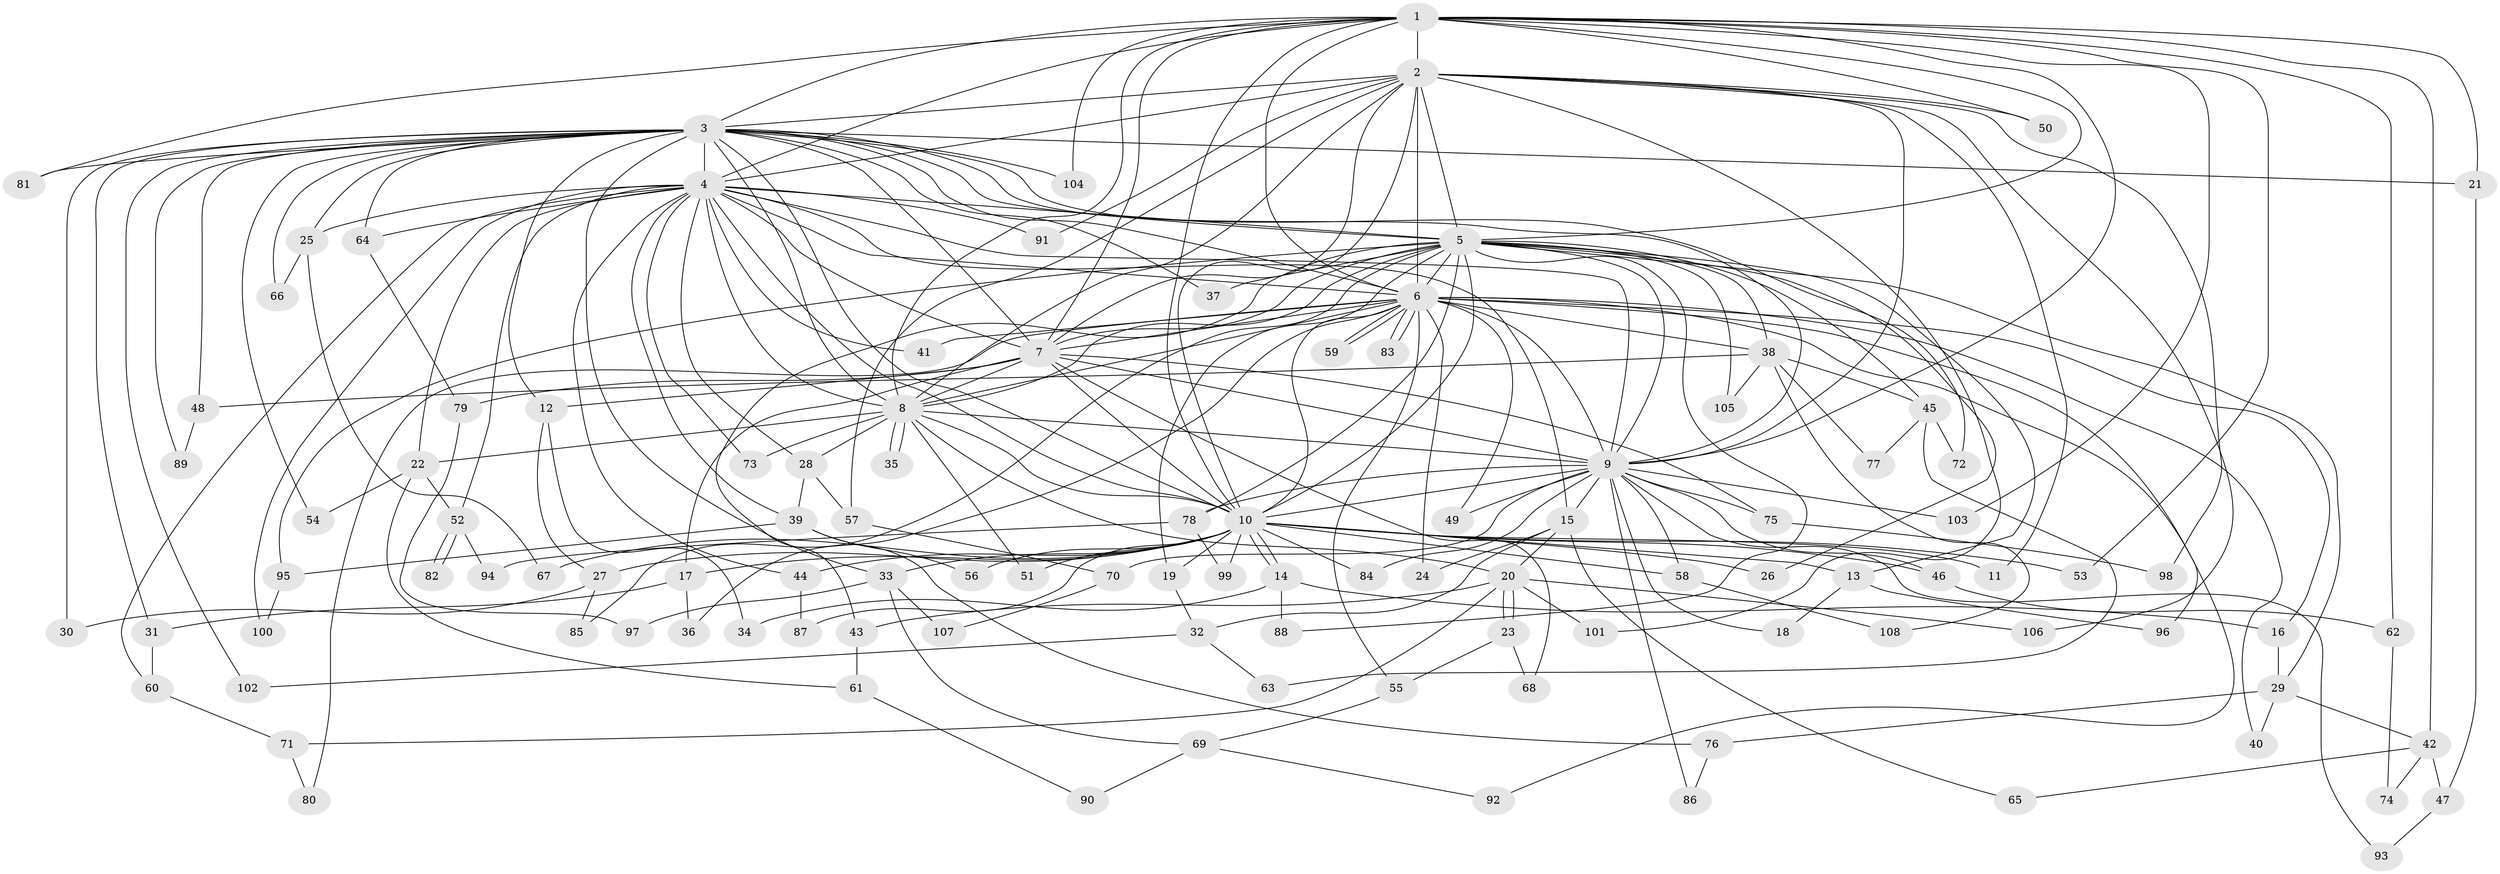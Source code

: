 // coarse degree distribution, {15: 0.023809523809523808, 24: 0.011904761904761904, 33: 0.011904761904761904, 20: 0.023809523809523808, 13: 0.023809523809523808, 25: 0.011904761904761904, 2: 0.4642857142857143, 4: 0.11904761904761904, 5: 0.07142857142857142, 6: 0.023809523809523808, 3: 0.15476190476190477, 8: 0.023809523809523808, 1: 0.03571428571428571}
// Generated by graph-tools (version 1.1) at 2025/23/03/03/25 07:23:41]
// undirected, 108 vertices, 241 edges
graph export_dot {
graph [start="1"]
  node [color=gray90,style=filled];
  1;
  2;
  3;
  4;
  5;
  6;
  7;
  8;
  9;
  10;
  11;
  12;
  13;
  14;
  15;
  16;
  17;
  18;
  19;
  20;
  21;
  22;
  23;
  24;
  25;
  26;
  27;
  28;
  29;
  30;
  31;
  32;
  33;
  34;
  35;
  36;
  37;
  38;
  39;
  40;
  41;
  42;
  43;
  44;
  45;
  46;
  47;
  48;
  49;
  50;
  51;
  52;
  53;
  54;
  55;
  56;
  57;
  58;
  59;
  60;
  61;
  62;
  63;
  64;
  65;
  66;
  67;
  68;
  69;
  70;
  71;
  72;
  73;
  74;
  75;
  76;
  77;
  78;
  79;
  80;
  81;
  82;
  83;
  84;
  85;
  86;
  87;
  88;
  89;
  90;
  91;
  92;
  93;
  94;
  95;
  96;
  97;
  98;
  99;
  100;
  101;
  102;
  103;
  104;
  105;
  106;
  107;
  108;
  1 -- 2;
  1 -- 3;
  1 -- 4;
  1 -- 5;
  1 -- 6;
  1 -- 7;
  1 -- 8;
  1 -- 9;
  1 -- 10;
  1 -- 21;
  1 -- 42;
  1 -- 50;
  1 -- 53;
  1 -- 62;
  1 -- 81;
  1 -- 103;
  1 -- 104;
  2 -- 3;
  2 -- 4;
  2 -- 5;
  2 -- 6;
  2 -- 7;
  2 -- 8;
  2 -- 9;
  2 -- 10;
  2 -- 11;
  2 -- 50;
  2 -- 57;
  2 -- 91;
  2 -- 98;
  2 -- 101;
  2 -- 106;
  3 -- 4;
  3 -- 5;
  3 -- 6;
  3 -- 7;
  3 -- 8;
  3 -- 9;
  3 -- 10;
  3 -- 12;
  3 -- 21;
  3 -- 25;
  3 -- 30;
  3 -- 31;
  3 -- 33;
  3 -- 37;
  3 -- 48;
  3 -- 54;
  3 -- 64;
  3 -- 66;
  3 -- 72;
  3 -- 81;
  3 -- 89;
  3 -- 102;
  3 -- 104;
  4 -- 5;
  4 -- 6;
  4 -- 7;
  4 -- 8;
  4 -- 9;
  4 -- 10;
  4 -- 15;
  4 -- 22;
  4 -- 25;
  4 -- 28;
  4 -- 39;
  4 -- 41;
  4 -- 44;
  4 -- 52;
  4 -- 60;
  4 -- 64;
  4 -- 73;
  4 -- 91;
  4 -- 100;
  5 -- 6;
  5 -- 7;
  5 -- 8;
  5 -- 9;
  5 -- 10;
  5 -- 13;
  5 -- 19;
  5 -- 26;
  5 -- 29;
  5 -- 37;
  5 -- 38;
  5 -- 43;
  5 -- 45;
  5 -- 78;
  5 -- 85;
  5 -- 88;
  5 -- 95;
  5 -- 105;
  6 -- 7;
  6 -- 8;
  6 -- 9;
  6 -- 10;
  6 -- 16;
  6 -- 24;
  6 -- 36;
  6 -- 38;
  6 -- 40;
  6 -- 41;
  6 -- 49;
  6 -- 55;
  6 -- 59;
  6 -- 59;
  6 -- 80;
  6 -- 83;
  6 -- 83;
  6 -- 92;
  6 -- 96;
  7 -- 8;
  7 -- 9;
  7 -- 10;
  7 -- 12;
  7 -- 17;
  7 -- 68;
  7 -- 75;
  7 -- 79;
  8 -- 9;
  8 -- 10;
  8 -- 20;
  8 -- 22;
  8 -- 28;
  8 -- 35;
  8 -- 35;
  8 -- 51;
  8 -- 73;
  9 -- 10;
  9 -- 15;
  9 -- 18;
  9 -- 46;
  9 -- 49;
  9 -- 58;
  9 -- 70;
  9 -- 75;
  9 -- 78;
  9 -- 84;
  9 -- 86;
  9 -- 93;
  9 -- 103;
  10 -- 11;
  10 -- 13;
  10 -- 14;
  10 -- 14;
  10 -- 17;
  10 -- 19;
  10 -- 26;
  10 -- 27;
  10 -- 33;
  10 -- 44;
  10 -- 46;
  10 -- 51;
  10 -- 53;
  10 -- 56;
  10 -- 58;
  10 -- 67;
  10 -- 84;
  10 -- 87;
  10 -- 99;
  12 -- 27;
  12 -- 34;
  13 -- 18;
  13 -- 96;
  14 -- 16;
  14 -- 34;
  14 -- 88;
  15 -- 20;
  15 -- 24;
  15 -- 32;
  15 -- 65;
  16 -- 29;
  17 -- 31;
  17 -- 36;
  19 -- 32;
  20 -- 23;
  20 -- 23;
  20 -- 43;
  20 -- 71;
  20 -- 101;
  20 -- 106;
  21 -- 47;
  22 -- 52;
  22 -- 54;
  22 -- 61;
  23 -- 55;
  23 -- 68;
  25 -- 66;
  25 -- 67;
  27 -- 30;
  27 -- 85;
  28 -- 39;
  28 -- 57;
  29 -- 40;
  29 -- 42;
  29 -- 76;
  31 -- 60;
  32 -- 63;
  32 -- 102;
  33 -- 69;
  33 -- 97;
  33 -- 107;
  38 -- 45;
  38 -- 48;
  38 -- 77;
  38 -- 105;
  38 -- 108;
  39 -- 56;
  39 -- 76;
  39 -- 95;
  42 -- 47;
  42 -- 65;
  42 -- 74;
  43 -- 61;
  44 -- 87;
  45 -- 63;
  45 -- 72;
  45 -- 77;
  46 -- 62;
  47 -- 93;
  48 -- 89;
  52 -- 82;
  52 -- 82;
  52 -- 94;
  55 -- 69;
  57 -- 70;
  58 -- 108;
  60 -- 71;
  61 -- 90;
  62 -- 74;
  64 -- 79;
  69 -- 90;
  69 -- 92;
  70 -- 107;
  71 -- 80;
  75 -- 98;
  76 -- 86;
  78 -- 94;
  78 -- 99;
  79 -- 97;
  95 -- 100;
}
